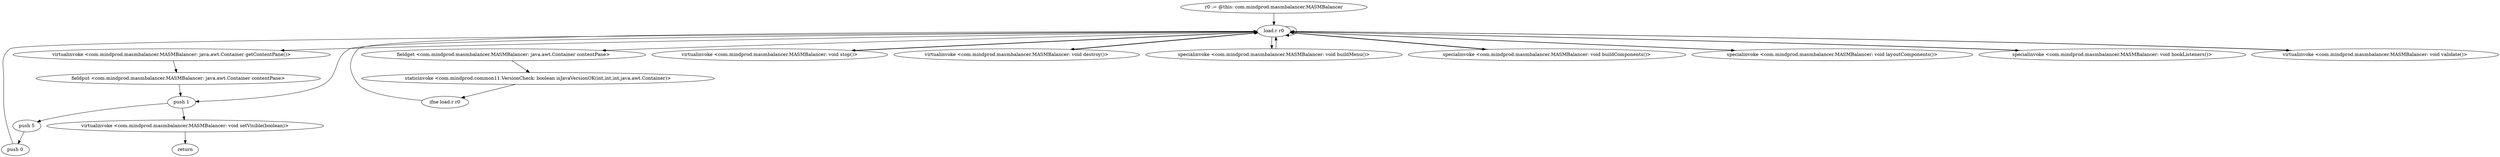 digraph "" {
    "r0 := @this: com.mindprod.masmbalancer.MASMBalancer"
    "load.r r0"
    "r0 := @this: com.mindprod.masmbalancer.MASMBalancer"->"load.r r0";
    "load.r r0"->"load.r r0";
    "virtualinvoke <com.mindprod.masmbalancer.MASMBalancer: java.awt.Container getContentPane()>"
    "load.r r0"->"virtualinvoke <com.mindprod.masmbalancer.MASMBalancer: java.awt.Container getContentPane()>";
    "fieldput <com.mindprod.masmbalancer.MASMBalancer: java.awt.Container contentPane>"
    "virtualinvoke <com.mindprod.masmbalancer.MASMBalancer: java.awt.Container getContentPane()>"->"fieldput <com.mindprod.masmbalancer.MASMBalancer: java.awt.Container contentPane>";
    "push 1"
    "fieldput <com.mindprod.masmbalancer.MASMBalancer: java.awt.Container contentPane>"->"push 1";
    "push 5"
    "push 1"->"push 5";
    "push 0"
    "push 5"->"push 0";
    "push 0"->"load.r r0";
    "fieldget <com.mindprod.masmbalancer.MASMBalancer: java.awt.Container contentPane>"
    "load.r r0"->"fieldget <com.mindprod.masmbalancer.MASMBalancer: java.awt.Container contentPane>";
    "staticinvoke <com.mindprod.common11.VersionCheck: boolean isJavaVersionOK(int,int,int,java.awt.Container)>"
    "fieldget <com.mindprod.masmbalancer.MASMBalancer: java.awt.Container contentPane>"->"staticinvoke <com.mindprod.common11.VersionCheck: boolean isJavaVersionOK(int,int,int,java.awt.Container)>";
    "ifne load.r r0"
    "staticinvoke <com.mindprod.common11.VersionCheck: boolean isJavaVersionOK(int,int,int,java.awt.Container)>"->"ifne load.r r0";
    "ifne load.r r0"->"load.r r0";
    "virtualinvoke <com.mindprod.masmbalancer.MASMBalancer: void stop()>"
    "load.r r0"->"virtualinvoke <com.mindprod.masmbalancer.MASMBalancer: void stop()>";
    "virtualinvoke <com.mindprod.masmbalancer.MASMBalancer: void stop()>"->"load.r r0";
    "virtualinvoke <com.mindprod.masmbalancer.MASMBalancer: void destroy()>"
    "load.r r0"->"virtualinvoke <com.mindprod.masmbalancer.MASMBalancer: void destroy()>";
    "virtualinvoke <com.mindprod.masmbalancer.MASMBalancer: void destroy()>"->"load.r r0";
    "specialinvoke <com.mindprod.masmbalancer.MASMBalancer: void buildMenu()>"
    "load.r r0"->"specialinvoke <com.mindprod.masmbalancer.MASMBalancer: void buildMenu()>";
    "specialinvoke <com.mindprod.masmbalancer.MASMBalancer: void buildMenu()>"->"load.r r0";
    "specialinvoke <com.mindprod.masmbalancer.MASMBalancer: void buildComponents()>"
    "load.r r0"->"specialinvoke <com.mindprod.masmbalancer.MASMBalancer: void buildComponents()>";
    "specialinvoke <com.mindprod.masmbalancer.MASMBalancer: void buildComponents()>"->"load.r r0";
    "specialinvoke <com.mindprod.masmbalancer.MASMBalancer: void layoutComponents()>"
    "load.r r0"->"specialinvoke <com.mindprod.masmbalancer.MASMBalancer: void layoutComponents()>";
    "specialinvoke <com.mindprod.masmbalancer.MASMBalancer: void layoutComponents()>"->"load.r r0";
    "specialinvoke <com.mindprod.masmbalancer.MASMBalancer: void hookListeners()>"
    "load.r r0"->"specialinvoke <com.mindprod.masmbalancer.MASMBalancer: void hookListeners()>";
    "specialinvoke <com.mindprod.masmbalancer.MASMBalancer: void hookListeners()>"->"load.r r0";
    "virtualinvoke <com.mindprod.masmbalancer.MASMBalancer: void validate()>"
    "load.r r0"->"virtualinvoke <com.mindprod.masmbalancer.MASMBalancer: void validate()>";
    "virtualinvoke <com.mindprod.masmbalancer.MASMBalancer: void validate()>"->"load.r r0";
    "load.r r0"->"push 1";
    "virtualinvoke <com.mindprod.masmbalancer.MASMBalancer: void setVisible(boolean)>"
    "push 1"->"virtualinvoke <com.mindprod.masmbalancer.MASMBalancer: void setVisible(boolean)>";
    "return"
    "virtualinvoke <com.mindprod.masmbalancer.MASMBalancer: void setVisible(boolean)>"->"return";
}
